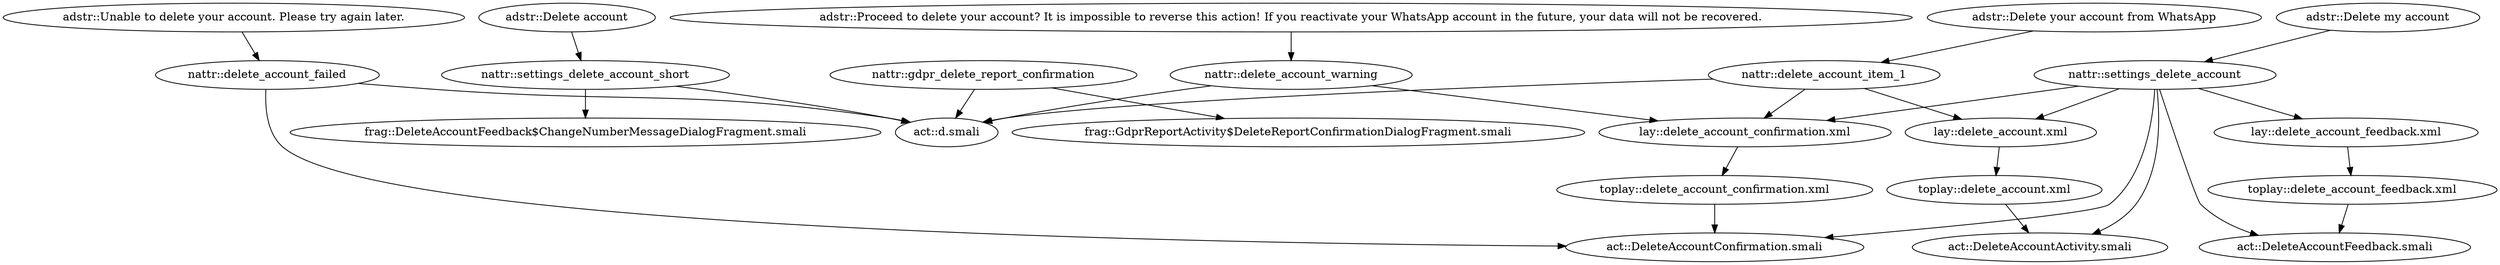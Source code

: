 digraph G {
"adstr::Unable to delete your account. Please try again later." -> "nattr::delete_account_failed"
"adstr::Delete your account from WhatsApp" -> "nattr::delete_account_item_1"
"adstr::Proceed to delete your account? It is impossible to reverse this action! If you reactivate your WhatsApp account in the future, your data will not be recovered." -> "nattr::delete_account_warning"
"adstr::Delete my account" -> "nattr::settings_delete_account"
"adstr::Delete account" -> "nattr::settings_delete_account_short"
"nattr::delete_account_item_1" -> "lay::delete_account_confirmation.xml"
"nattr::delete_account_item_1" -> "lay::delete_account.xml"
"nattr::delete_account_warning" -> "lay::delete_account_confirmation.xml"
"nattr::settings_delete_account" -> "lay::delete_account_confirmation.xml"
"nattr::settings_delete_account" -> "lay::delete_account_feedback.xml"
"nattr::settings_delete_account" -> "lay::delete_account.xml"
"nattr::gdpr_delete_report_confirmation" -> "frag::GdprReportActivity$DeleteReportConfirmationDialogFragment.smali"
"nattr::settings_delete_account_short" -> "frag::DeleteAccountFeedback$ChangeNumberMessageDialogFragment.smali"
"nattr::delete_account_failed" -> "act::d.smali"
"nattr::delete_account_failed" -> "act::DeleteAccountConfirmation.smali"
"nattr::delete_account_item_1" -> "act::d.smali"
"nattr::delete_account_warning" -> "act::d.smali"
"nattr::gdpr_delete_report_confirmation" -> "act::d.smali"
"nattr::settings_delete_account" -> "act::DeleteAccountFeedback.smali"
"nattr::settings_delete_account" -> "act::DeleteAccountConfirmation.smali"
"nattr::settings_delete_account" -> "act::DeleteAccountActivity.smali"
"nattr::settings_delete_account_short" -> "act::d.smali"
"lay::delete_account_confirmation.xml" -> "toplay::delete_account_confirmation.xml"
"lay::delete_account.xml" -> "toplay::delete_account.xml"
"lay::delete_account_feedback.xml" -> "toplay::delete_account_feedback.xml"
"toplay::delete_account_confirmation.xml" -> "act::DeleteAccountConfirmation.smali"
"toplay::delete_account.xml" -> "act::DeleteAccountActivity.smali"
"toplay::delete_account_feedback.xml" -> "act::DeleteAccountFeedback.smali"
}

